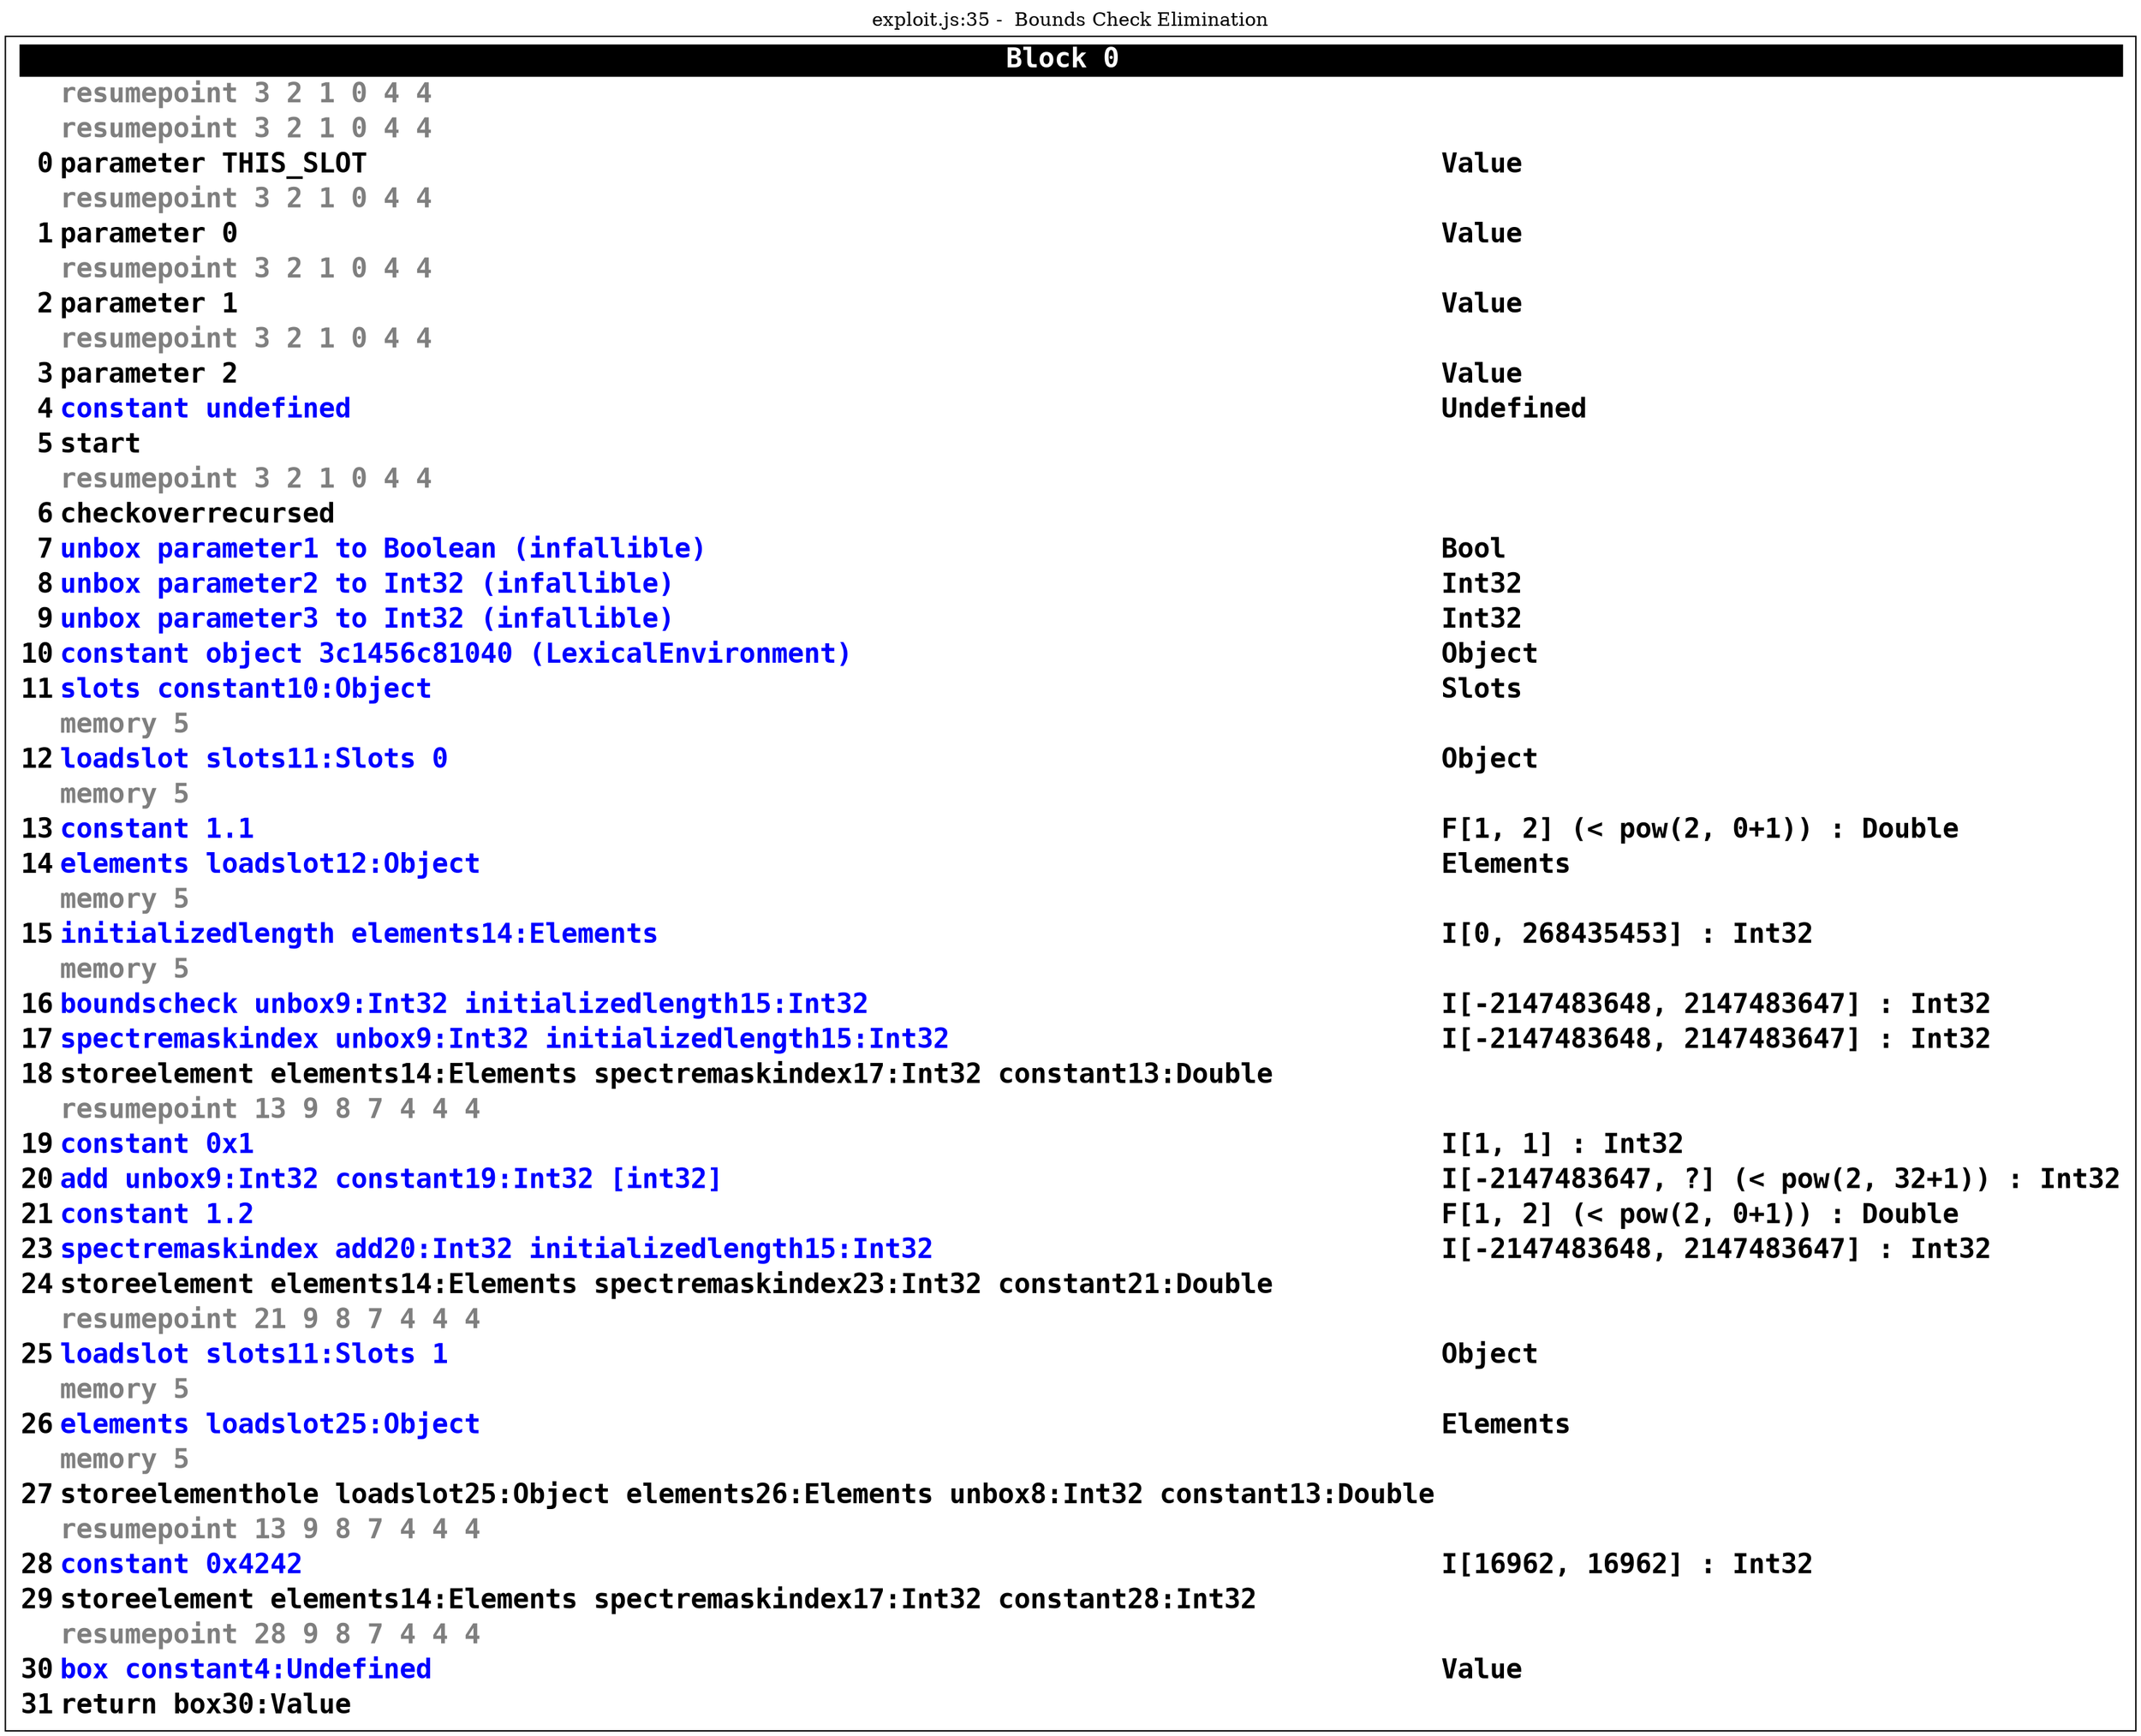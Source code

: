 digraph {
labelloc = t;
labelfontsize = 30;
label = "exploit.js:35 -  Bounds Check Elimination";
  rankdir=TB
  splines=true

  "Block0" [ shape=box fontsize=20 fontname="Consolas Bold" label=<<table border="0" cellborder="0" cellpadding="1"><tr><td align="center" bgcolor="black" colspan="3"><font color="white">Block 0 </font></td></tr><tr><td align="left"></td><td align="left"><font color="grey50">resumepoint 3 2 1 0 4 4 </font></td><td></td></tr><tr><td align="left"></td><td align="left"><font color="grey50">resumepoint 3 2 1 0 4 4 </font></td><td></td></tr><tr><td align="right" port="i0">0</td><td align="left">parameter THIS_SLOT</td><td align="left">Value</td></tr><tr><td align="left"></td><td align="left"><font color="grey50">resumepoint 3 2 1 0 4 4 </font></td><td></td></tr><tr><td align="right" port="i1">1</td><td align="left">parameter 0</td><td align="left">Value</td></tr><tr><td align="left"></td><td align="left"><font color="grey50">resumepoint 3 2 1 0 4 4 </font></td><td></td></tr><tr><td align="right" port="i2">2</td><td align="left">parameter 1</td><td align="left">Value</td></tr><tr><td align="left"></td><td align="left"><font color="grey50">resumepoint 3 2 1 0 4 4 </font></td><td></td></tr><tr><td align="right" port="i3">3</td><td align="left">parameter 2</td><td align="left">Value</td></tr><tr><td align="right" port="i4">4</td><td align="left"><font color="blue">constant undefined</font></td><td align="left">Undefined</td></tr><tr><td align="right" port="i5">5</td><td align="left">start</td></tr><tr><td align="left"></td><td align="left"><font color="grey50">resumepoint 3 2 1 0 4 4 </font></td><td></td></tr><tr><td align="right" port="i6">6</td><td align="left">checkoverrecursed</td></tr><tr><td align="right" port="i7">7</td><td align="left"><font color="blue">unbox parameter1 to Boolean (infallible)</font></td><td align="left">Bool</td></tr><tr><td align="right" port="i8">8</td><td align="left"><font color="blue">unbox parameter2 to Int32 (infallible)</font></td><td align="left">Int32</td></tr><tr><td align="right" port="i9">9</td><td align="left"><font color="blue">unbox parameter3 to Int32 (infallible)</font></td><td align="left">Int32</td></tr><tr><td align="right" port="i10">10</td><td align="left"><font color="blue">constant object 3c1456c81040 (LexicalEnvironment)</font></td><td align="left">Object</td></tr><tr><td align="right" port="i11">11</td><td align="left"><font color="blue">slots constant10:Object</font></td><td align="left">Slots</td></tr><tr><td align="left"></td><td align="left"><font color="grey50">memory 5 </font></td><td></td></tr><tr><td align="right" port="i12">12</td><td align="left"><font color="blue">loadslot slots11:Slots 0</font></td><td align="left">Object</td></tr><tr><td align="left"></td><td align="left"><font color="grey50">memory 5 </font></td><td></td></tr><tr><td align="right" port="i13">13</td><td align="left"><font color="blue">constant 1.1</font></td><td align="left">F[1, 2] (&lt; pow(2, 0+1)) : Double</td></tr><tr><td align="right" port="i14">14</td><td align="left"><font color="blue">elements loadslot12:Object</font></td><td align="left">Elements</td></tr><tr><td align="left"></td><td align="left"><font color="grey50">memory 5 </font></td><td></td></tr><tr><td align="right" port="i15">15</td><td align="left"><font color="blue">initializedlength elements14:Elements</font></td><td align="left">I[0, 268435453] : Int32</td></tr><tr><td align="left"></td><td align="left"><font color="grey50">memory 5 </font></td><td></td></tr><tr><td align="right" port="i16">16</td><td align="left"><font color="blue">boundscheck unbox9:Int32 initializedlength15:Int32</font></td><td align="left">I[-2147483648, 2147483647] : Int32</td></tr><tr><td align="right" port="i17">17</td><td align="left"><font color="blue">spectremaskindex unbox9:Int32 initializedlength15:Int32</font></td><td align="left">I[-2147483648, 2147483647] : Int32</td></tr><tr><td align="right" port="i18">18</td><td align="left">storeelement elements14:Elements spectremaskindex17:Int32 constant13:Double</td></tr><tr><td align="left"></td><td align="left"><font color="grey50">resumepoint 13 9 8 7 4 4 4 </font></td><td></td></tr><tr><td align="right" port="i19">19</td><td align="left"><font color="blue">constant 0x1</font></td><td align="left">I[1, 1] : Int32</td></tr><tr><td align="right" port="i20">20</td><td align="left"><font color="blue">add unbox9:Int32 constant19:Int32 [int32]</font></td><td align="left">I[-2147483647, ?] (&lt; pow(2, 32+1)) : Int32</td></tr><tr><td align="right" port="i21">21</td><td align="left"><font color="blue">constant 1.2</font></td><td align="left">F[1, 2] (&lt; pow(2, 0+1)) : Double</td></tr><tr><td align="right" port="i23">23</td><td align="left"><font color="blue">spectremaskindex add20:Int32 initializedlength15:Int32</font></td><td align="left">I[-2147483648, 2147483647] : Int32</td></tr><tr><td align="right" port="i24">24</td><td align="left">storeelement elements14:Elements spectremaskindex23:Int32 constant21:Double</td></tr><tr><td align="left"></td><td align="left"><font color="grey50">resumepoint 21 9 8 7 4 4 4 </font></td><td></td></tr><tr><td align="right" port="i25">25</td><td align="left"><font color="blue">loadslot slots11:Slots 1</font></td><td align="left">Object</td></tr><tr><td align="left"></td><td align="left"><font color="grey50">memory 5 </font></td><td></td></tr><tr><td align="right" port="i26">26</td><td align="left"><font color="blue">elements loadslot25:Object</font></td><td align="left">Elements</td></tr><tr><td align="left"></td><td align="left"><font color="grey50">memory 5 </font></td><td></td></tr><tr><td align="right" port="i27">27</td><td align="left">storeelementhole loadslot25:Object elements26:Elements unbox8:Int32 constant13:Double</td></tr><tr><td align="left"></td><td align="left"><font color="grey50">resumepoint 13 9 8 7 4 4 4 </font></td><td></td></tr><tr><td align="right" port="i28">28</td><td align="left"><font color="blue">constant 0x4242</font></td><td align="left">I[16962, 16962] : Int32</td></tr><tr><td align="right" port="i29">29</td><td align="left">storeelement elements14:Elements spectremaskindex17:Int32 constant28:Int32</td></tr><tr><td align="left"></td><td align="left"><font color="grey50">resumepoint 28 9 8 7 4 4 4 </font></td><td></td></tr><tr><td align="right" port="i30">30</td><td align="left"><font color="blue">box constant4:Undefined</font></td><td align="left">Value</td></tr><tr><td align="right" port="i31">31</td><td align="left">return box30:Value</td></tr></table>> ] ;

}
